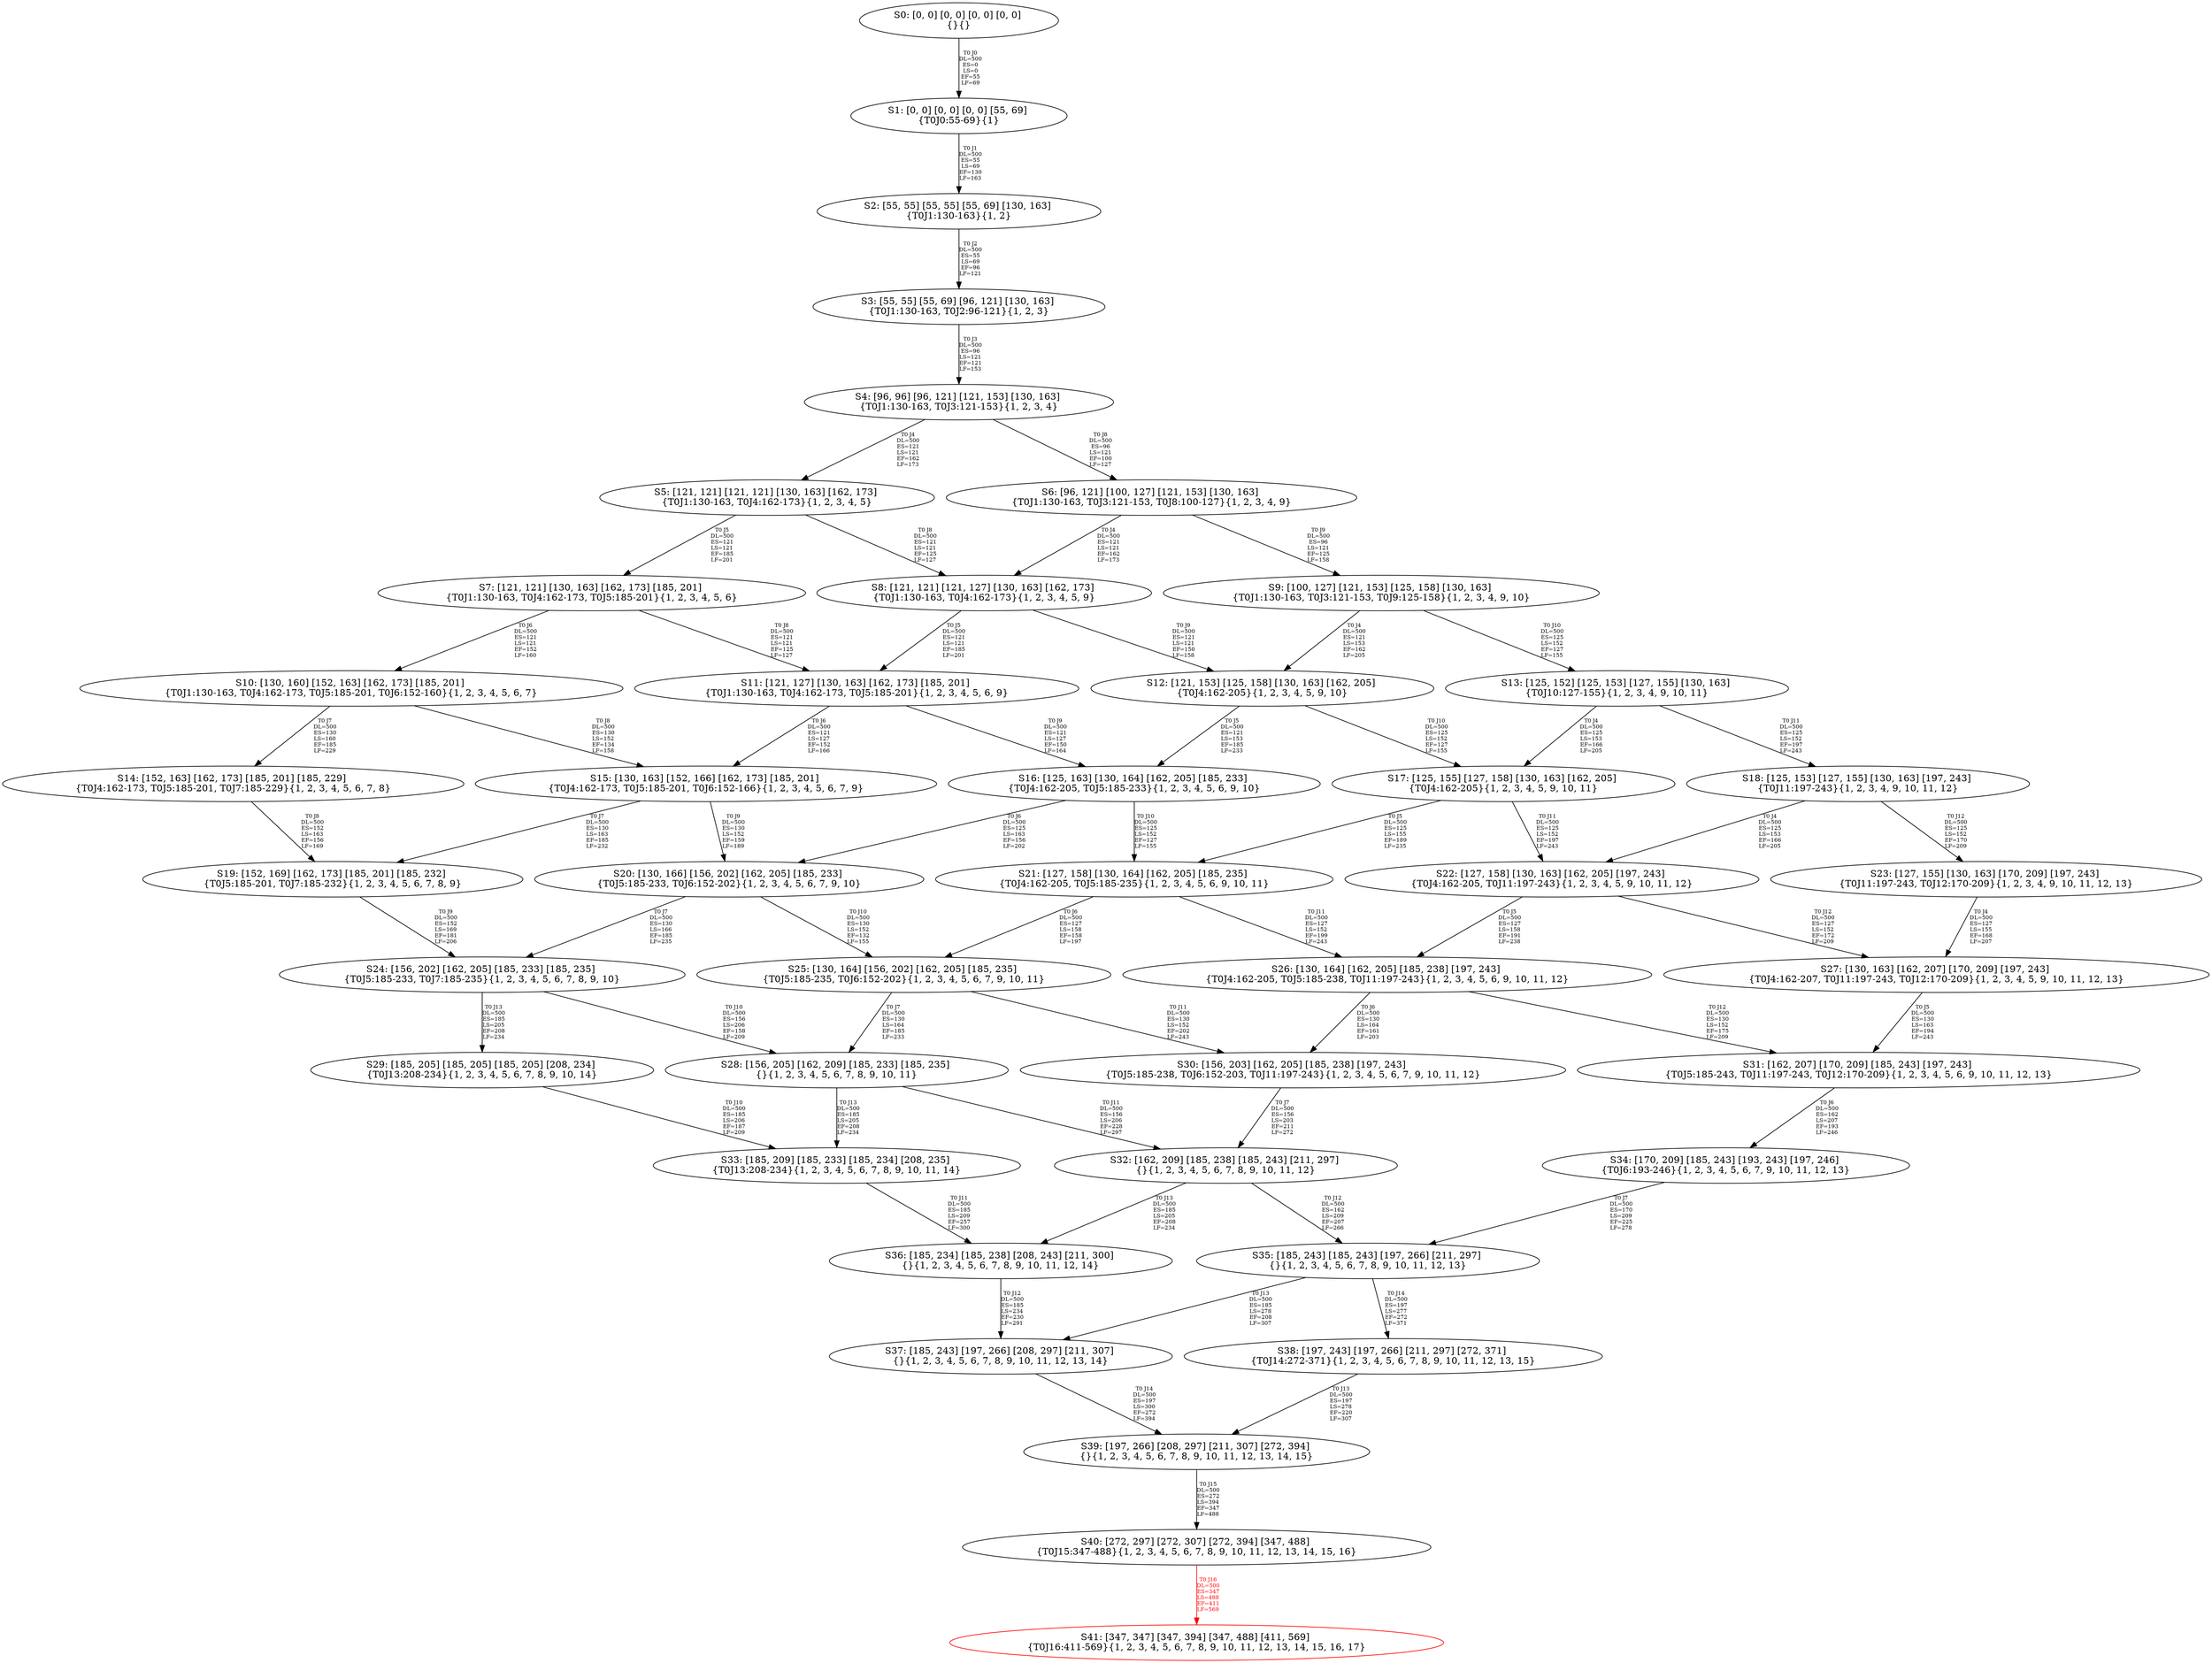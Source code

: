 digraph {
	S0[label="S0: [0, 0] [0, 0] [0, 0] [0, 0] \n{}{}"];
	S1[label="S1: [0, 0] [0, 0] [0, 0] [55, 69] \n{T0J0:55-69}{1}"];
	S2[label="S2: [55, 55] [55, 55] [55, 69] [130, 163] \n{T0J1:130-163}{1, 2}"];
	S3[label="S3: [55, 55] [55, 69] [96, 121] [130, 163] \n{T0J1:130-163, T0J2:96-121}{1, 2, 3}"];
	S4[label="S4: [96, 96] [96, 121] [121, 153] [130, 163] \n{T0J1:130-163, T0J3:121-153}{1, 2, 3, 4}"];
	S5[label="S5: [121, 121] [121, 121] [130, 163] [162, 173] \n{T0J1:130-163, T0J4:162-173}{1, 2, 3, 4, 5}"];
	S6[label="S6: [96, 121] [100, 127] [121, 153] [130, 163] \n{T0J1:130-163, T0J3:121-153, T0J8:100-127}{1, 2, 3, 4, 9}"];
	S7[label="S7: [121, 121] [130, 163] [162, 173] [185, 201] \n{T0J1:130-163, T0J4:162-173, T0J5:185-201}{1, 2, 3, 4, 5, 6}"];
	S8[label="S8: [121, 121] [121, 127] [130, 163] [162, 173] \n{T0J1:130-163, T0J4:162-173}{1, 2, 3, 4, 5, 9}"];
	S9[label="S9: [100, 127] [121, 153] [125, 158] [130, 163] \n{T0J1:130-163, T0J3:121-153, T0J9:125-158}{1, 2, 3, 4, 9, 10}"];
	S10[label="S10: [130, 160] [152, 163] [162, 173] [185, 201] \n{T0J1:130-163, T0J4:162-173, T0J5:185-201, T0J6:152-160}{1, 2, 3, 4, 5, 6, 7}"];
	S11[label="S11: [121, 127] [130, 163] [162, 173] [185, 201] \n{T0J1:130-163, T0J4:162-173, T0J5:185-201}{1, 2, 3, 4, 5, 6, 9}"];
	S12[label="S12: [121, 153] [125, 158] [130, 163] [162, 205] \n{T0J4:162-205}{1, 2, 3, 4, 5, 9, 10}"];
	S13[label="S13: [125, 152] [125, 153] [127, 155] [130, 163] \n{T0J10:127-155}{1, 2, 3, 4, 9, 10, 11}"];
	S14[label="S14: [152, 163] [162, 173] [185, 201] [185, 229] \n{T0J4:162-173, T0J5:185-201, T0J7:185-229}{1, 2, 3, 4, 5, 6, 7, 8}"];
	S15[label="S15: [130, 163] [152, 166] [162, 173] [185, 201] \n{T0J4:162-173, T0J5:185-201, T0J6:152-166}{1, 2, 3, 4, 5, 6, 7, 9}"];
	S16[label="S16: [125, 163] [130, 164] [162, 205] [185, 233] \n{T0J4:162-205, T0J5:185-233}{1, 2, 3, 4, 5, 6, 9, 10}"];
	S17[label="S17: [125, 155] [127, 158] [130, 163] [162, 205] \n{T0J4:162-205}{1, 2, 3, 4, 5, 9, 10, 11}"];
	S18[label="S18: [125, 153] [127, 155] [130, 163] [197, 243] \n{T0J11:197-243}{1, 2, 3, 4, 9, 10, 11, 12}"];
	S19[label="S19: [152, 169] [162, 173] [185, 201] [185, 232] \n{T0J5:185-201, T0J7:185-232}{1, 2, 3, 4, 5, 6, 7, 8, 9}"];
	S20[label="S20: [130, 166] [156, 202] [162, 205] [185, 233] \n{T0J5:185-233, T0J6:152-202}{1, 2, 3, 4, 5, 6, 7, 9, 10}"];
	S21[label="S21: [127, 158] [130, 164] [162, 205] [185, 235] \n{T0J4:162-205, T0J5:185-235}{1, 2, 3, 4, 5, 6, 9, 10, 11}"];
	S22[label="S22: [127, 158] [130, 163] [162, 205] [197, 243] \n{T0J4:162-205, T0J11:197-243}{1, 2, 3, 4, 5, 9, 10, 11, 12}"];
	S23[label="S23: [127, 155] [130, 163] [170, 209] [197, 243] \n{T0J11:197-243, T0J12:170-209}{1, 2, 3, 4, 9, 10, 11, 12, 13}"];
	S24[label="S24: [156, 202] [162, 205] [185, 233] [185, 235] \n{T0J5:185-233, T0J7:185-235}{1, 2, 3, 4, 5, 6, 7, 8, 9, 10}"];
	S25[label="S25: [130, 164] [156, 202] [162, 205] [185, 235] \n{T0J5:185-235, T0J6:152-202}{1, 2, 3, 4, 5, 6, 7, 9, 10, 11}"];
	S26[label="S26: [130, 164] [162, 205] [185, 238] [197, 243] \n{T0J4:162-205, T0J5:185-238, T0J11:197-243}{1, 2, 3, 4, 5, 6, 9, 10, 11, 12}"];
	S27[label="S27: [130, 163] [162, 207] [170, 209] [197, 243] \n{T0J4:162-207, T0J11:197-243, T0J12:170-209}{1, 2, 3, 4, 5, 9, 10, 11, 12, 13}"];
	S28[label="S28: [156, 205] [162, 209] [185, 233] [185, 235] \n{}{1, 2, 3, 4, 5, 6, 7, 8, 9, 10, 11}"];
	S29[label="S29: [185, 205] [185, 205] [185, 205] [208, 234] \n{T0J13:208-234}{1, 2, 3, 4, 5, 6, 7, 8, 9, 10, 14}"];
	S30[label="S30: [156, 203] [162, 205] [185, 238] [197, 243] \n{T0J5:185-238, T0J6:152-203, T0J11:197-243}{1, 2, 3, 4, 5, 6, 7, 9, 10, 11, 12}"];
	S31[label="S31: [162, 207] [170, 209] [185, 243] [197, 243] \n{T0J5:185-243, T0J11:197-243, T0J12:170-209}{1, 2, 3, 4, 5, 6, 9, 10, 11, 12, 13}"];
	S32[label="S32: [162, 209] [185, 238] [185, 243] [211, 297] \n{}{1, 2, 3, 4, 5, 6, 7, 8, 9, 10, 11, 12}"];
	S33[label="S33: [185, 209] [185, 233] [185, 234] [208, 235] \n{T0J13:208-234}{1, 2, 3, 4, 5, 6, 7, 8, 9, 10, 11, 14}"];
	S34[label="S34: [170, 209] [185, 243] [193, 243] [197, 246] \n{T0J6:193-246}{1, 2, 3, 4, 5, 6, 7, 9, 10, 11, 12, 13}"];
	S35[label="S35: [185, 243] [185, 243] [197, 266] [211, 297] \n{}{1, 2, 3, 4, 5, 6, 7, 8, 9, 10, 11, 12, 13}"];
	S36[label="S36: [185, 234] [185, 238] [208, 243] [211, 300] \n{}{1, 2, 3, 4, 5, 6, 7, 8, 9, 10, 11, 12, 14}"];
	S37[label="S37: [185, 243] [197, 266] [208, 297] [211, 307] \n{}{1, 2, 3, 4, 5, 6, 7, 8, 9, 10, 11, 12, 13, 14}"];
	S38[label="S38: [197, 243] [197, 266] [211, 297] [272, 371] \n{T0J14:272-371}{1, 2, 3, 4, 5, 6, 7, 8, 9, 10, 11, 12, 13, 15}"];
	S39[label="S39: [197, 266] [208, 297] [211, 307] [272, 394] \n{}{1, 2, 3, 4, 5, 6, 7, 8, 9, 10, 11, 12, 13, 14, 15}"];
	S40[label="S40: [272, 297] [272, 307] [272, 394] [347, 488] \n{T0J15:347-488}{1, 2, 3, 4, 5, 6, 7, 8, 9, 10, 11, 12, 13, 14, 15, 16}"];
	S41[label="S41: [347, 347] [347, 394] [347, 488] [411, 569] \n{T0J16:411-569}{1, 2, 3, 4, 5, 6, 7, 8, 9, 10, 11, 12, 13, 14, 15, 16, 17}"];
	S0 -> S1[label="T0 J0\nDL=500\nES=0\nLS=0\nEF=55\nLF=69",fontsize=8];
	S1 -> S2[label="T0 J1\nDL=500\nES=55\nLS=69\nEF=130\nLF=163",fontsize=8];
	S2 -> S3[label="T0 J2\nDL=500\nES=55\nLS=69\nEF=96\nLF=121",fontsize=8];
	S3 -> S4[label="T0 J3\nDL=500\nES=96\nLS=121\nEF=121\nLF=153",fontsize=8];
	S4 -> S5[label="T0 J4\nDL=500\nES=121\nLS=121\nEF=162\nLF=173",fontsize=8];
	S4 -> S6[label="T0 J8\nDL=500\nES=96\nLS=121\nEF=100\nLF=127",fontsize=8];
	S5 -> S7[label="T0 J5\nDL=500\nES=121\nLS=121\nEF=185\nLF=201",fontsize=8];
	S5 -> S8[label="T0 J8\nDL=500\nES=121\nLS=121\nEF=125\nLF=127",fontsize=8];
	S6 -> S8[label="T0 J4\nDL=500\nES=121\nLS=121\nEF=162\nLF=173",fontsize=8];
	S6 -> S9[label="T0 J9\nDL=500\nES=96\nLS=121\nEF=125\nLF=158",fontsize=8];
	S7 -> S10[label="T0 J6\nDL=500\nES=121\nLS=121\nEF=152\nLF=160",fontsize=8];
	S7 -> S11[label="T0 J8\nDL=500\nES=121\nLS=121\nEF=125\nLF=127",fontsize=8];
	S8 -> S11[label="T0 J5\nDL=500\nES=121\nLS=121\nEF=185\nLF=201",fontsize=8];
	S8 -> S12[label="T0 J9\nDL=500\nES=121\nLS=121\nEF=150\nLF=158",fontsize=8];
	S9 -> S12[label="T0 J4\nDL=500\nES=121\nLS=153\nEF=162\nLF=205",fontsize=8];
	S9 -> S13[label="T0 J10\nDL=500\nES=125\nLS=152\nEF=127\nLF=155",fontsize=8];
	S10 -> S14[label="T0 J7\nDL=500\nES=130\nLS=160\nEF=185\nLF=229",fontsize=8];
	S10 -> S15[label="T0 J8\nDL=500\nES=130\nLS=152\nEF=134\nLF=158",fontsize=8];
	S11 -> S15[label="T0 J6\nDL=500\nES=121\nLS=127\nEF=152\nLF=166",fontsize=8];
	S11 -> S16[label="T0 J9\nDL=500\nES=121\nLS=127\nEF=150\nLF=164",fontsize=8];
	S12 -> S16[label="T0 J5\nDL=500\nES=121\nLS=153\nEF=185\nLF=233",fontsize=8];
	S12 -> S17[label="T0 J10\nDL=500\nES=125\nLS=152\nEF=127\nLF=155",fontsize=8];
	S13 -> S17[label="T0 J4\nDL=500\nES=125\nLS=153\nEF=166\nLF=205",fontsize=8];
	S13 -> S18[label="T0 J11\nDL=500\nES=125\nLS=152\nEF=197\nLF=243",fontsize=8];
	S14 -> S19[label="T0 J8\nDL=500\nES=152\nLS=163\nEF=156\nLF=169",fontsize=8];
	S15 -> S19[label="T0 J7\nDL=500\nES=130\nLS=163\nEF=185\nLF=232",fontsize=8];
	S15 -> S20[label="T0 J9\nDL=500\nES=130\nLS=152\nEF=159\nLF=189",fontsize=8];
	S16 -> S20[label="T0 J6\nDL=500\nES=125\nLS=163\nEF=156\nLF=202",fontsize=8];
	S16 -> S21[label="T0 J10\nDL=500\nES=125\nLS=152\nEF=127\nLF=155",fontsize=8];
	S17 -> S21[label="T0 J5\nDL=500\nES=125\nLS=155\nEF=189\nLF=235",fontsize=8];
	S17 -> S22[label="T0 J11\nDL=500\nES=125\nLS=152\nEF=197\nLF=243",fontsize=8];
	S18 -> S22[label="T0 J4\nDL=500\nES=125\nLS=153\nEF=166\nLF=205",fontsize=8];
	S18 -> S23[label="T0 J12\nDL=500\nES=125\nLS=152\nEF=170\nLF=209",fontsize=8];
	S19 -> S24[label="T0 J9\nDL=500\nES=152\nLS=169\nEF=181\nLF=206",fontsize=8];
	S20 -> S24[label="T0 J7\nDL=500\nES=130\nLS=166\nEF=185\nLF=235",fontsize=8];
	S20 -> S25[label="T0 J10\nDL=500\nES=130\nLS=152\nEF=132\nLF=155",fontsize=8];
	S21 -> S25[label="T0 J6\nDL=500\nES=127\nLS=158\nEF=158\nLF=197",fontsize=8];
	S21 -> S26[label="T0 J11\nDL=500\nES=127\nLS=152\nEF=199\nLF=243",fontsize=8];
	S22 -> S26[label="T0 J5\nDL=500\nES=127\nLS=158\nEF=191\nLF=238",fontsize=8];
	S22 -> S27[label="T0 J12\nDL=500\nES=127\nLS=152\nEF=172\nLF=209",fontsize=8];
	S23 -> S27[label="T0 J4\nDL=500\nES=127\nLS=155\nEF=168\nLF=207",fontsize=8];
	S24 -> S28[label="T0 J10\nDL=500\nES=156\nLS=206\nEF=158\nLF=209",fontsize=8];
	S24 -> S29[label="T0 J13\nDL=500\nES=185\nLS=205\nEF=208\nLF=234",fontsize=8];
	S25 -> S28[label="T0 J7\nDL=500\nES=130\nLS=164\nEF=185\nLF=233",fontsize=8];
	S25 -> S30[label="T0 J11\nDL=500\nES=130\nLS=152\nEF=202\nLF=243",fontsize=8];
	S26 -> S30[label="T0 J6\nDL=500\nES=130\nLS=164\nEF=161\nLF=203",fontsize=8];
	S26 -> S31[label="T0 J12\nDL=500\nES=130\nLS=152\nEF=175\nLF=209",fontsize=8];
	S27 -> S31[label="T0 J5\nDL=500\nES=130\nLS=163\nEF=194\nLF=243",fontsize=8];
	S28 -> S32[label="T0 J11\nDL=500\nES=156\nLS=206\nEF=228\nLF=297",fontsize=8];
	S28 -> S33[label="T0 J13\nDL=500\nES=185\nLS=205\nEF=208\nLF=234",fontsize=8];
	S29 -> S33[label="T0 J10\nDL=500\nES=185\nLS=206\nEF=187\nLF=209",fontsize=8];
	S30 -> S32[label="T0 J7\nDL=500\nES=156\nLS=203\nEF=211\nLF=272",fontsize=8];
	S31 -> S34[label="T0 J6\nDL=500\nES=162\nLS=207\nEF=193\nLF=246",fontsize=8];
	S32 -> S35[label="T0 J12\nDL=500\nES=162\nLS=209\nEF=207\nLF=266",fontsize=8];
	S32 -> S36[label="T0 J13\nDL=500\nES=185\nLS=205\nEF=208\nLF=234",fontsize=8];
	S33 -> S36[label="T0 J11\nDL=500\nES=185\nLS=209\nEF=257\nLF=300",fontsize=8];
	S34 -> S35[label="T0 J7\nDL=500\nES=170\nLS=209\nEF=225\nLF=278",fontsize=8];
	S35 -> S37[label="T0 J13\nDL=500\nES=185\nLS=278\nEF=208\nLF=307",fontsize=8];
	S35 -> S38[label="T0 J14\nDL=500\nES=197\nLS=277\nEF=272\nLF=371",fontsize=8];
	S36 -> S37[label="T0 J12\nDL=500\nES=185\nLS=234\nEF=230\nLF=291",fontsize=8];
	S37 -> S39[label="T0 J14\nDL=500\nES=197\nLS=300\nEF=272\nLF=394",fontsize=8];
	S38 -> S39[label="T0 J13\nDL=500\nES=197\nLS=278\nEF=220\nLF=307",fontsize=8];
	S39 -> S40[label="T0 J15\nDL=500\nES=272\nLS=394\nEF=347\nLF=488",fontsize=8];
	S40 -> S41[label="T0 J16\nDL=500\nES=347\nLS=488\nEF=411\nLF=569",color=Red,fontcolor=Red,fontsize=8];
S41[color=Red];
}
